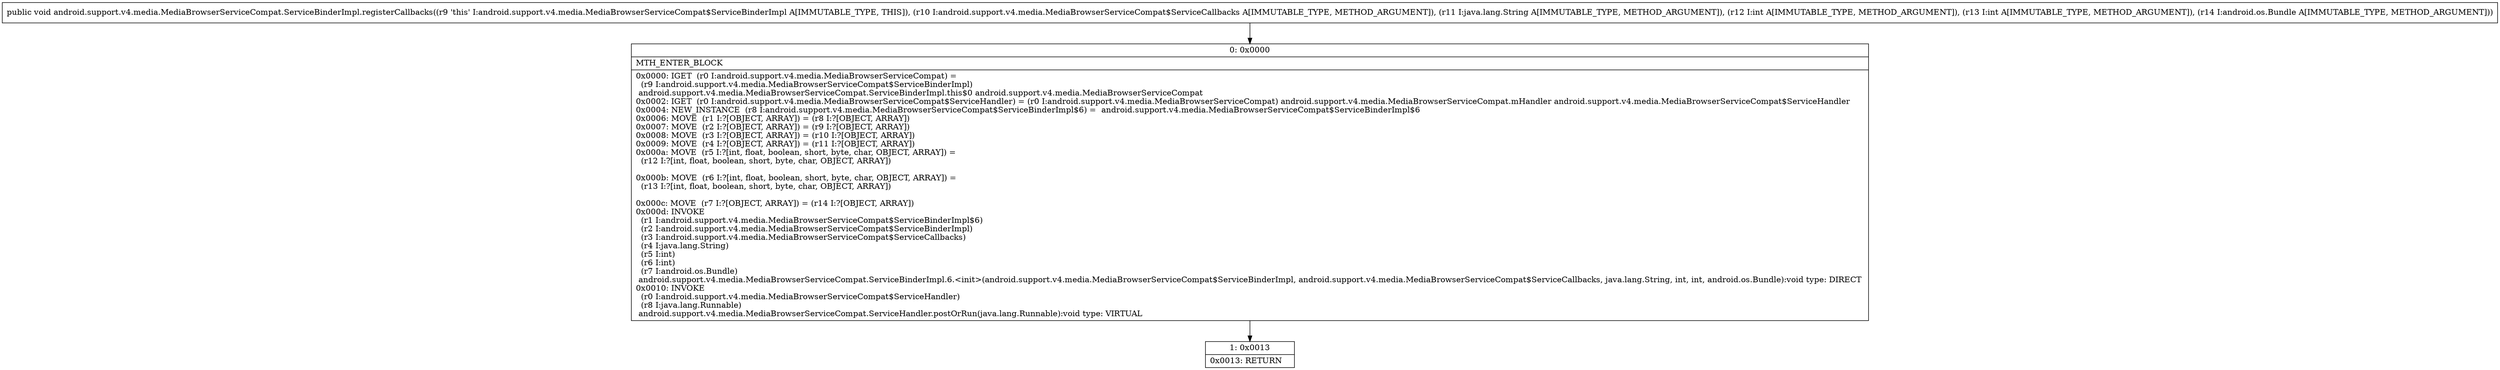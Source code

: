 digraph "CFG forandroid.support.v4.media.MediaBrowserServiceCompat.ServiceBinderImpl.registerCallbacks(Landroid\/support\/v4\/media\/MediaBrowserServiceCompat$ServiceCallbacks;Ljava\/lang\/String;IILandroid\/os\/Bundle;)V" {
Node_0 [shape=record,label="{0\:\ 0x0000|MTH_ENTER_BLOCK\l|0x0000: IGET  (r0 I:android.support.v4.media.MediaBrowserServiceCompat) = \l  (r9 I:android.support.v4.media.MediaBrowserServiceCompat$ServiceBinderImpl)\l android.support.v4.media.MediaBrowserServiceCompat.ServiceBinderImpl.this$0 android.support.v4.media.MediaBrowserServiceCompat \l0x0002: IGET  (r0 I:android.support.v4.media.MediaBrowserServiceCompat$ServiceHandler) = (r0 I:android.support.v4.media.MediaBrowserServiceCompat) android.support.v4.media.MediaBrowserServiceCompat.mHandler android.support.v4.media.MediaBrowserServiceCompat$ServiceHandler \l0x0004: NEW_INSTANCE  (r8 I:android.support.v4.media.MediaBrowserServiceCompat$ServiceBinderImpl$6) =  android.support.v4.media.MediaBrowserServiceCompat$ServiceBinderImpl$6 \l0x0006: MOVE  (r1 I:?[OBJECT, ARRAY]) = (r8 I:?[OBJECT, ARRAY]) \l0x0007: MOVE  (r2 I:?[OBJECT, ARRAY]) = (r9 I:?[OBJECT, ARRAY]) \l0x0008: MOVE  (r3 I:?[OBJECT, ARRAY]) = (r10 I:?[OBJECT, ARRAY]) \l0x0009: MOVE  (r4 I:?[OBJECT, ARRAY]) = (r11 I:?[OBJECT, ARRAY]) \l0x000a: MOVE  (r5 I:?[int, float, boolean, short, byte, char, OBJECT, ARRAY]) = \l  (r12 I:?[int, float, boolean, short, byte, char, OBJECT, ARRAY])\l \l0x000b: MOVE  (r6 I:?[int, float, boolean, short, byte, char, OBJECT, ARRAY]) = \l  (r13 I:?[int, float, boolean, short, byte, char, OBJECT, ARRAY])\l \l0x000c: MOVE  (r7 I:?[OBJECT, ARRAY]) = (r14 I:?[OBJECT, ARRAY]) \l0x000d: INVOKE  \l  (r1 I:android.support.v4.media.MediaBrowserServiceCompat$ServiceBinderImpl$6)\l  (r2 I:android.support.v4.media.MediaBrowserServiceCompat$ServiceBinderImpl)\l  (r3 I:android.support.v4.media.MediaBrowserServiceCompat$ServiceCallbacks)\l  (r4 I:java.lang.String)\l  (r5 I:int)\l  (r6 I:int)\l  (r7 I:android.os.Bundle)\l android.support.v4.media.MediaBrowserServiceCompat.ServiceBinderImpl.6.\<init\>(android.support.v4.media.MediaBrowserServiceCompat$ServiceBinderImpl, android.support.v4.media.MediaBrowserServiceCompat$ServiceCallbacks, java.lang.String, int, int, android.os.Bundle):void type: DIRECT \l0x0010: INVOKE  \l  (r0 I:android.support.v4.media.MediaBrowserServiceCompat$ServiceHandler)\l  (r8 I:java.lang.Runnable)\l android.support.v4.media.MediaBrowserServiceCompat.ServiceHandler.postOrRun(java.lang.Runnable):void type: VIRTUAL \l}"];
Node_1 [shape=record,label="{1\:\ 0x0013|0x0013: RETURN   \l}"];
MethodNode[shape=record,label="{public void android.support.v4.media.MediaBrowserServiceCompat.ServiceBinderImpl.registerCallbacks((r9 'this' I:android.support.v4.media.MediaBrowserServiceCompat$ServiceBinderImpl A[IMMUTABLE_TYPE, THIS]), (r10 I:android.support.v4.media.MediaBrowserServiceCompat$ServiceCallbacks A[IMMUTABLE_TYPE, METHOD_ARGUMENT]), (r11 I:java.lang.String A[IMMUTABLE_TYPE, METHOD_ARGUMENT]), (r12 I:int A[IMMUTABLE_TYPE, METHOD_ARGUMENT]), (r13 I:int A[IMMUTABLE_TYPE, METHOD_ARGUMENT]), (r14 I:android.os.Bundle A[IMMUTABLE_TYPE, METHOD_ARGUMENT])) }"];
MethodNode -> Node_0;
Node_0 -> Node_1;
}

